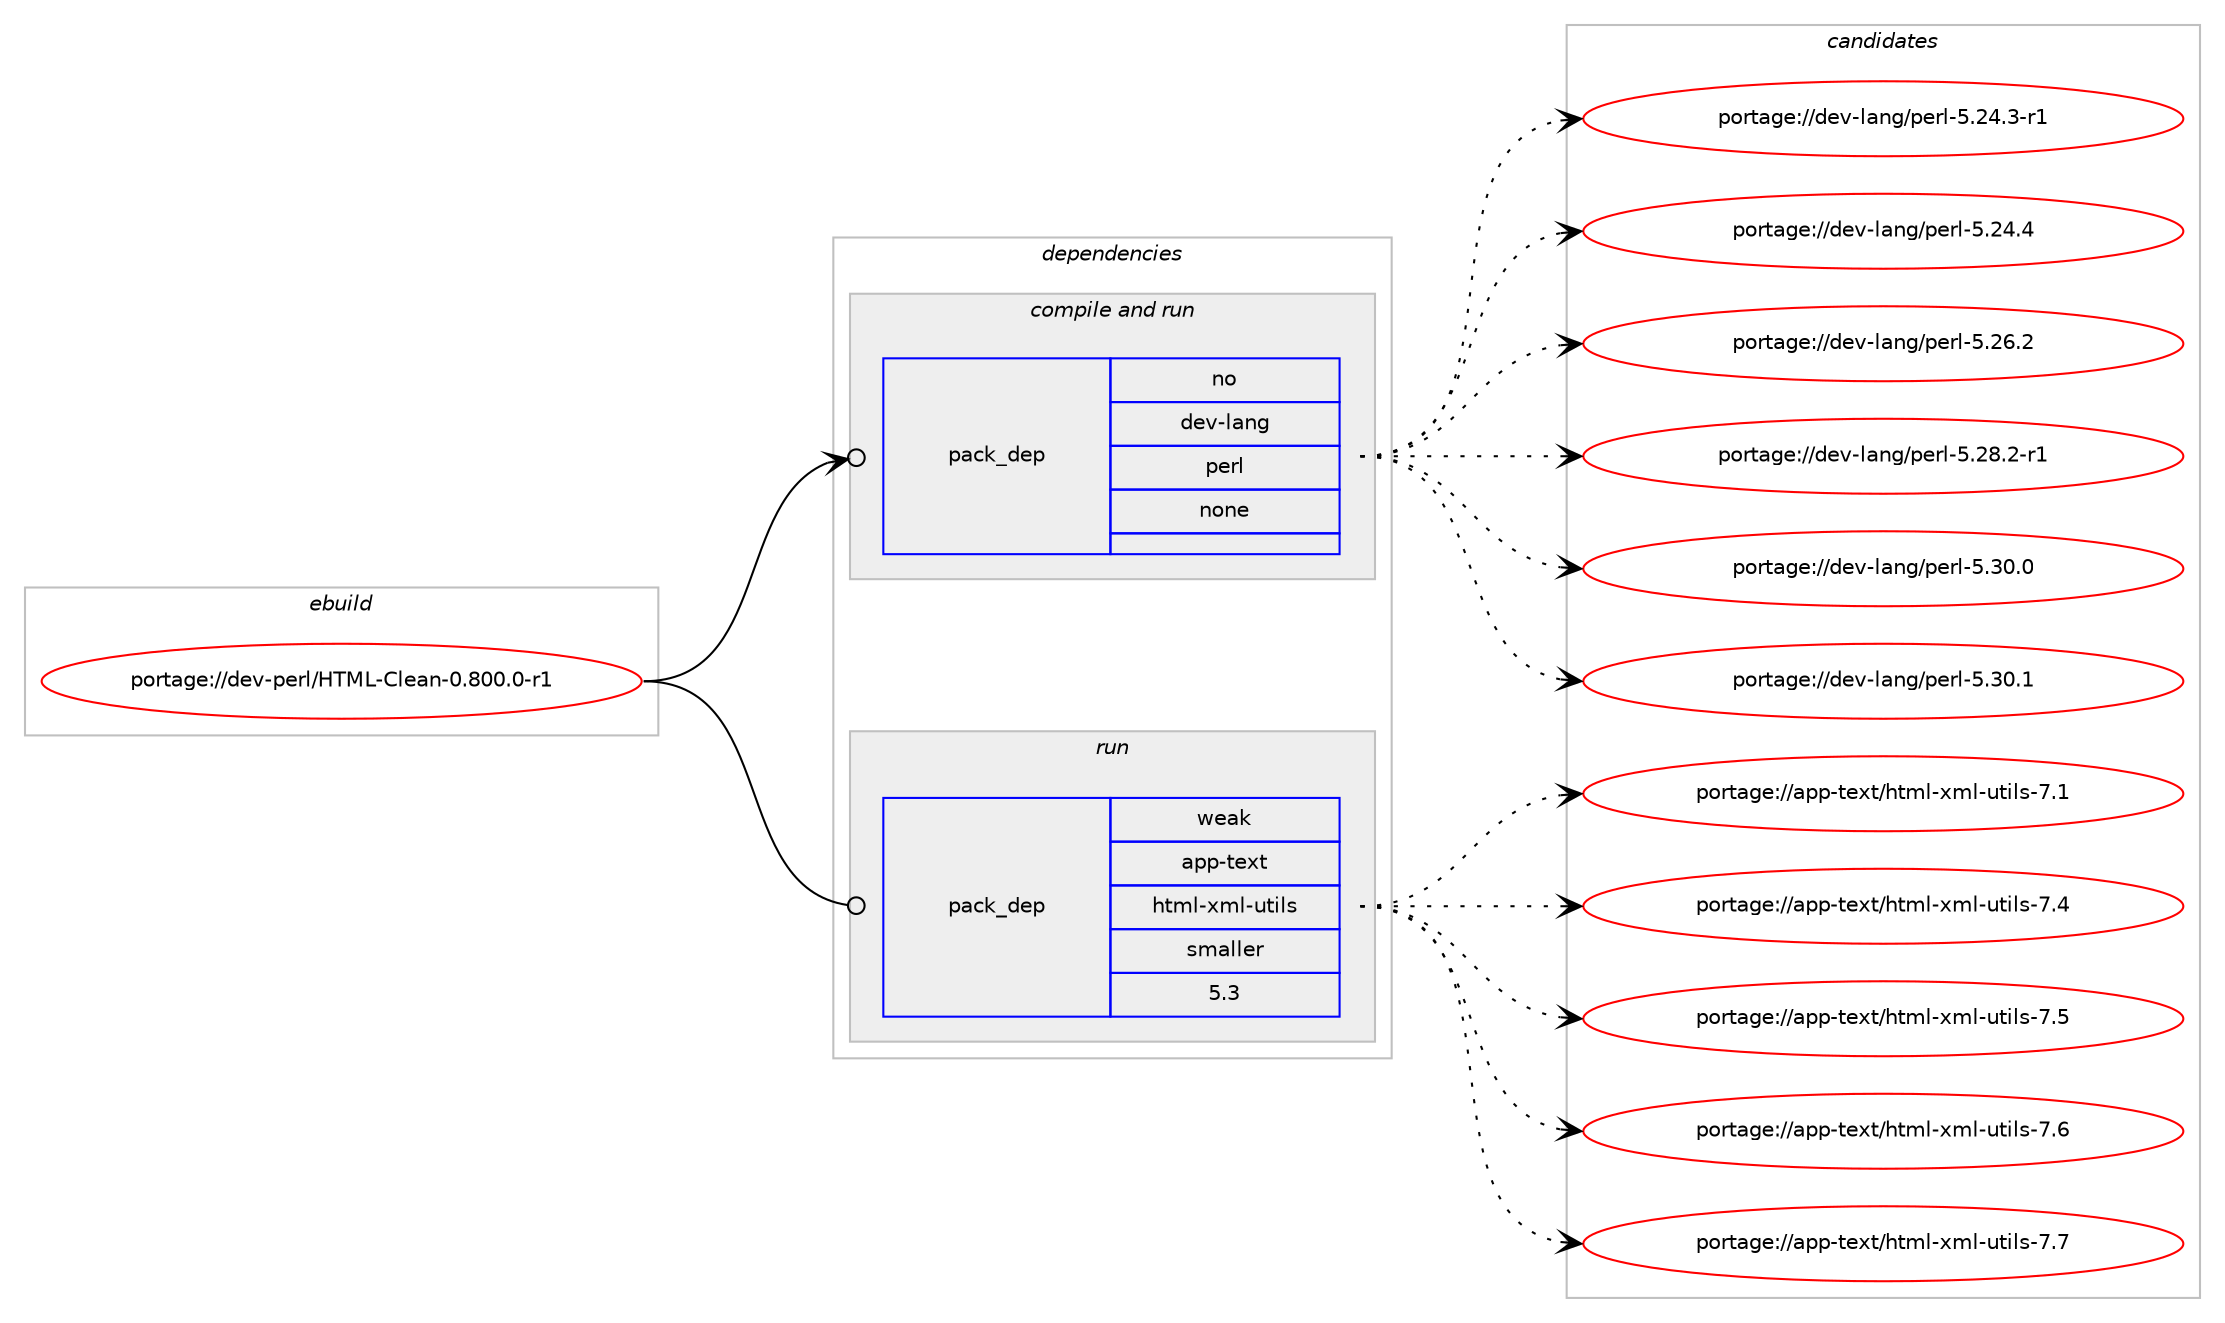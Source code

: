 digraph prolog {

# *************
# Graph options
# *************

newrank=true;
concentrate=true;
compound=true;
graph [rankdir=LR,fontname=Helvetica,fontsize=10,ranksep=1.5];#, ranksep=2.5, nodesep=0.2];
edge  [arrowhead=vee];
node  [fontname=Helvetica,fontsize=10];

# **********
# The ebuild
# **********

subgraph cluster_leftcol {
color=gray;
rank=same;
label=<<i>ebuild</i>>;
id [label="portage://dev-perl/HTML-Clean-0.800.0-r1", color=red, width=4, href="../dev-perl/HTML-Clean-0.800.0-r1.svg"];
}

# ****************
# The dependencies
# ****************

subgraph cluster_midcol {
color=gray;
label=<<i>dependencies</i>>;
subgraph cluster_compile {
fillcolor="#eeeeee";
style=filled;
label=<<i>compile</i>>;
}
subgraph cluster_compileandrun {
fillcolor="#eeeeee";
style=filled;
label=<<i>compile and run</i>>;
subgraph pack87553 {
dependency113762 [label=<<TABLE BORDER="0" CELLBORDER="1" CELLSPACING="0" CELLPADDING="4" WIDTH="220"><TR><TD ROWSPAN="6" CELLPADDING="30">pack_dep</TD></TR><TR><TD WIDTH="110">no</TD></TR><TR><TD>dev-lang</TD></TR><TR><TD>perl</TD></TR><TR><TD>none</TD></TR><TR><TD></TD></TR></TABLE>>, shape=none, color=blue];
}
id:e -> dependency113762:w [weight=20,style="solid",arrowhead="odotvee"];
}
subgraph cluster_run {
fillcolor="#eeeeee";
style=filled;
label=<<i>run</i>>;
subgraph pack87554 {
dependency113763 [label=<<TABLE BORDER="0" CELLBORDER="1" CELLSPACING="0" CELLPADDING="4" WIDTH="220"><TR><TD ROWSPAN="6" CELLPADDING="30">pack_dep</TD></TR><TR><TD WIDTH="110">weak</TD></TR><TR><TD>app-text</TD></TR><TR><TD>html-xml-utils</TD></TR><TR><TD>smaller</TD></TR><TR><TD>5.3</TD></TR></TABLE>>, shape=none, color=blue];
}
id:e -> dependency113763:w [weight=20,style="solid",arrowhead="odot"];
}
}

# **************
# The candidates
# **************

subgraph cluster_choices {
rank=same;
color=gray;
label=<<i>candidates</i>>;

subgraph choice87553 {
color=black;
nodesep=1;
choiceportage100101118451089711010347112101114108455346505246514511449 [label="portage://dev-lang/perl-5.24.3-r1", color=red, width=4,href="../dev-lang/perl-5.24.3-r1.svg"];
choiceportage10010111845108971101034711210111410845534650524652 [label="portage://dev-lang/perl-5.24.4", color=red, width=4,href="../dev-lang/perl-5.24.4.svg"];
choiceportage10010111845108971101034711210111410845534650544650 [label="portage://dev-lang/perl-5.26.2", color=red, width=4,href="../dev-lang/perl-5.26.2.svg"];
choiceportage100101118451089711010347112101114108455346505646504511449 [label="portage://dev-lang/perl-5.28.2-r1", color=red, width=4,href="../dev-lang/perl-5.28.2-r1.svg"];
choiceportage10010111845108971101034711210111410845534651484648 [label="portage://dev-lang/perl-5.30.0", color=red, width=4,href="../dev-lang/perl-5.30.0.svg"];
choiceportage10010111845108971101034711210111410845534651484649 [label="portage://dev-lang/perl-5.30.1", color=red, width=4,href="../dev-lang/perl-5.30.1.svg"];
dependency113762:e -> choiceportage100101118451089711010347112101114108455346505246514511449:w [style=dotted,weight="100"];
dependency113762:e -> choiceportage10010111845108971101034711210111410845534650524652:w [style=dotted,weight="100"];
dependency113762:e -> choiceportage10010111845108971101034711210111410845534650544650:w [style=dotted,weight="100"];
dependency113762:e -> choiceportage100101118451089711010347112101114108455346505646504511449:w [style=dotted,weight="100"];
dependency113762:e -> choiceportage10010111845108971101034711210111410845534651484648:w [style=dotted,weight="100"];
dependency113762:e -> choiceportage10010111845108971101034711210111410845534651484649:w [style=dotted,weight="100"];
}
subgraph choice87554 {
color=black;
nodesep=1;
choiceportage971121124511610112011647104116109108451201091084511711610510811545554649 [label="portage://app-text/html-xml-utils-7.1", color=red, width=4,href="../app-text/html-xml-utils-7.1.svg"];
choiceportage971121124511610112011647104116109108451201091084511711610510811545554652 [label="portage://app-text/html-xml-utils-7.4", color=red, width=4,href="../app-text/html-xml-utils-7.4.svg"];
choiceportage971121124511610112011647104116109108451201091084511711610510811545554653 [label="portage://app-text/html-xml-utils-7.5", color=red, width=4,href="../app-text/html-xml-utils-7.5.svg"];
choiceportage971121124511610112011647104116109108451201091084511711610510811545554654 [label="portage://app-text/html-xml-utils-7.6", color=red, width=4,href="../app-text/html-xml-utils-7.6.svg"];
choiceportage971121124511610112011647104116109108451201091084511711610510811545554655 [label="portage://app-text/html-xml-utils-7.7", color=red, width=4,href="../app-text/html-xml-utils-7.7.svg"];
dependency113763:e -> choiceportage971121124511610112011647104116109108451201091084511711610510811545554649:w [style=dotted,weight="100"];
dependency113763:e -> choiceportage971121124511610112011647104116109108451201091084511711610510811545554652:w [style=dotted,weight="100"];
dependency113763:e -> choiceportage971121124511610112011647104116109108451201091084511711610510811545554653:w [style=dotted,weight="100"];
dependency113763:e -> choiceportage971121124511610112011647104116109108451201091084511711610510811545554654:w [style=dotted,weight="100"];
dependency113763:e -> choiceportage971121124511610112011647104116109108451201091084511711610510811545554655:w [style=dotted,weight="100"];
}
}

}
